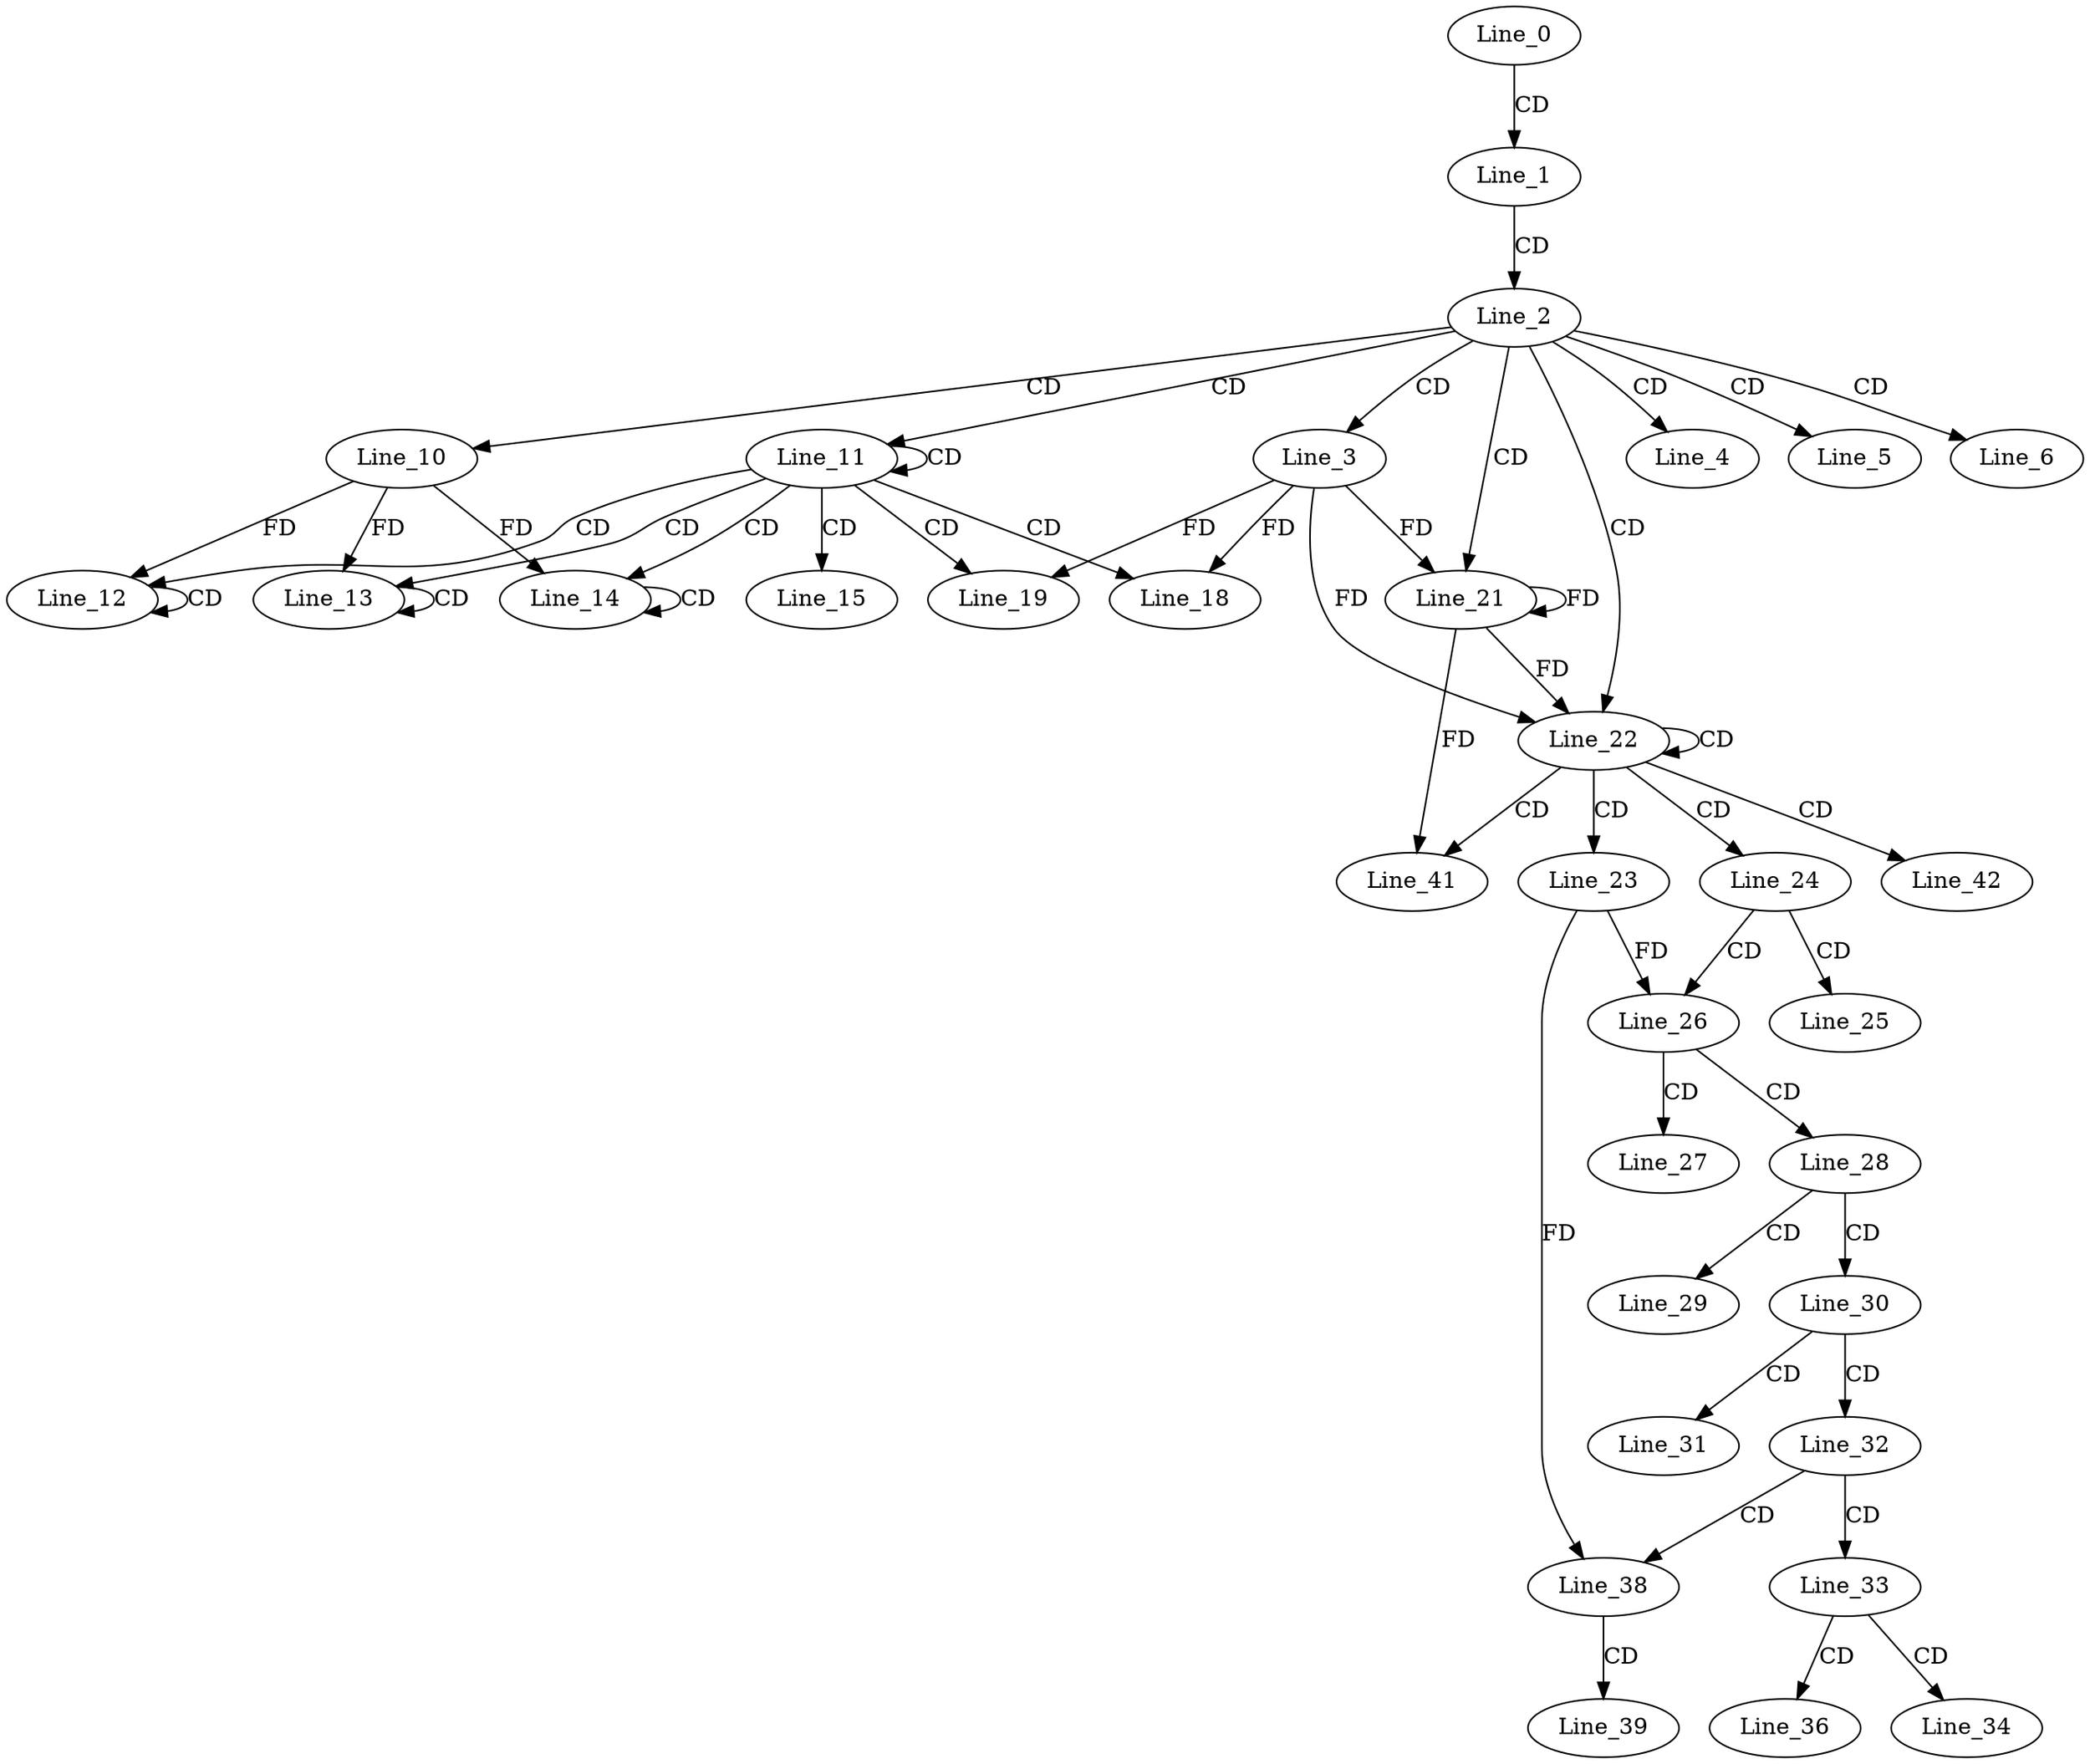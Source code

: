 digraph G {
  Line_0;
  Line_1;
  Line_2;
  Line_3;
  Line_4;
  Line_5;
  Line_6;
  Line_10;
  Line_11;
  Line_12;
  Line_12;
  Line_13;
  Line_13;
  Line_14;
  Line_14;
  Line_15;
  Line_18;
  Line_19;
  Line_21;
  Line_22;
  Line_23;
  Line_24;
  Line_25;
  Line_26;
  Line_27;
  Line_28;
  Line_29;
  Line_30;
  Line_31;
  Line_32;
  Line_33;
  Line_34;
  Line_36;
  Line_38;
  Line_39;
  Line_41;
  Line_42;
  Line_0 -> Line_1 [ label="CD" ];
  Line_1 -> Line_2 [ label="CD" ];
  Line_2 -> Line_3 [ label="CD" ];
  Line_2 -> Line_4 [ label="CD" ];
  Line_2 -> Line_5 [ label="CD" ];
  Line_2 -> Line_6 [ label="CD" ];
  Line_2 -> Line_10 [ label="CD" ];
  Line_2 -> Line_11 [ label="CD" ];
  Line_11 -> Line_11 [ label="CD" ];
  Line_11 -> Line_12 [ label="CD" ];
  Line_12 -> Line_12 [ label="CD" ];
  Line_10 -> Line_12 [ label="FD" ];
  Line_11 -> Line_13 [ label="CD" ];
  Line_13 -> Line_13 [ label="CD" ];
  Line_10 -> Line_13 [ label="FD" ];
  Line_11 -> Line_14 [ label="CD" ];
  Line_14 -> Line_14 [ label="CD" ];
  Line_10 -> Line_14 [ label="FD" ];
  Line_11 -> Line_15 [ label="CD" ];
  Line_11 -> Line_18 [ label="CD" ];
  Line_3 -> Line_18 [ label="FD" ];
  Line_11 -> Line_19 [ label="CD" ];
  Line_3 -> Line_19 [ label="FD" ];
  Line_2 -> Line_21 [ label="CD" ];
  Line_3 -> Line_21 [ label="FD" ];
  Line_21 -> Line_21 [ label="FD" ];
  Line_2 -> Line_22 [ label="CD" ];
  Line_22 -> Line_22 [ label="CD" ];
  Line_3 -> Line_22 [ label="FD" ];
  Line_21 -> Line_22 [ label="FD" ];
  Line_22 -> Line_23 [ label="CD" ];
  Line_22 -> Line_24 [ label="CD" ];
  Line_24 -> Line_25 [ label="CD" ];
  Line_24 -> Line_26 [ label="CD" ];
  Line_23 -> Line_26 [ label="FD" ];
  Line_26 -> Line_27 [ label="CD" ];
  Line_26 -> Line_28 [ label="CD" ];
  Line_28 -> Line_29 [ label="CD" ];
  Line_28 -> Line_30 [ label="CD" ];
  Line_30 -> Line_31 [ label="CD" ];
  Line_30 -> Line_32 [ label="CD" ];
  Line_32 -> Line_33 [ label="CD" ];
  Line_33 -> Line_34 [ label="CD" ];
  Line_33 -> Line_36 [ label="CD" ];
  Line_32 -> Line_38 [ label="CD" ];
  Line_23 -> Line_38 [ label="FD" ];
  Line_38 -> Line_39 [ label="CD" ];
  Line_22 -> Line_41 [ label="CD" ];
  Line_21 -> Line_41 [ label="FD" ];
  Line_22 -> Line_42 [ label="CD" ];
}
